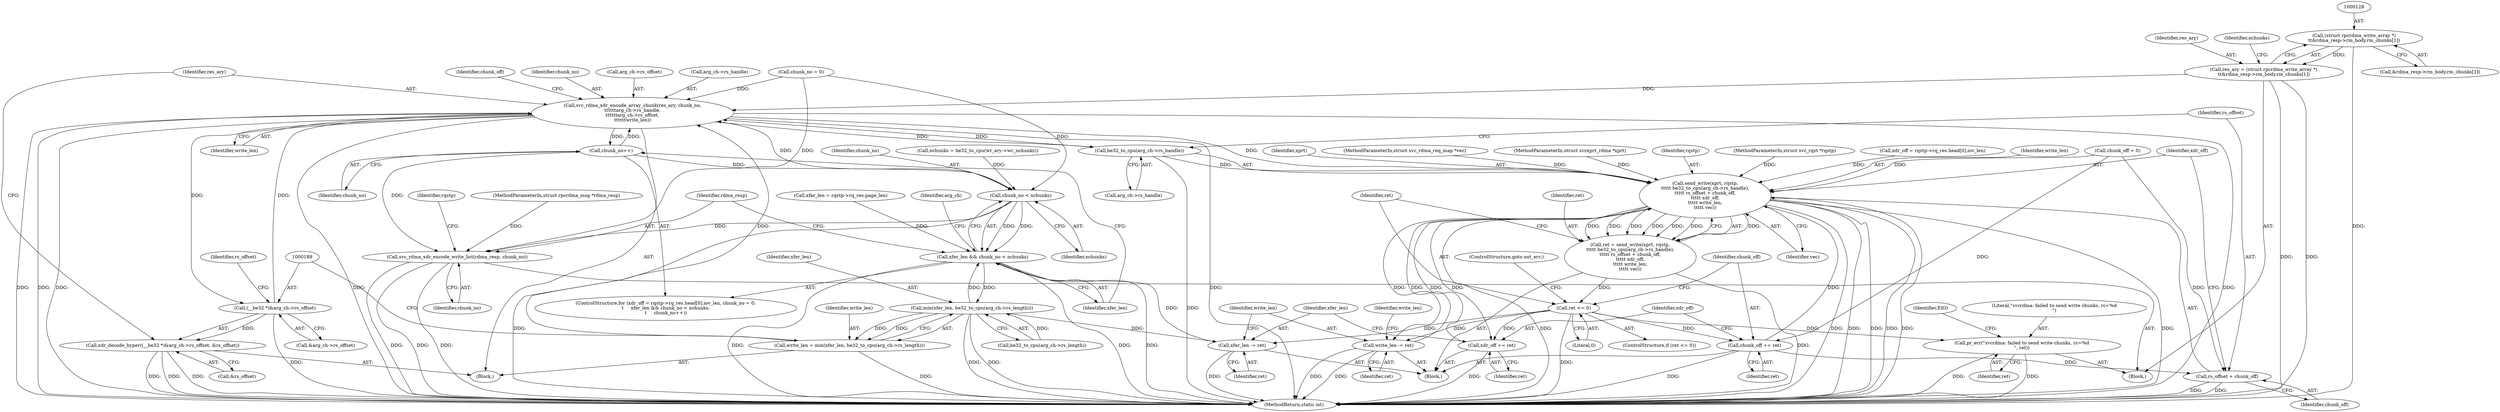 digraph "1_linux_c70422f760c120480fee4de6c38804c72aa26bc1_35@array" {
"1000127" [label="(Call,(struct rpcrdma_write_array *)\n\t\t&rdma_resp->rm_body.rm_chunks[1])"];
"1000125" [label="(Call,res_ary = (struct rpcrdma_write_array *)\n\t\t&rdma_resp->rm_body.rm_chunks[1])"];
"1000196" [label="(Call,svc_rdma_xdr_encode_array_chunk(res_ary, chunk_no,\n\t\t\t\t\t\targ_ch->rs_handle,\n\t\t\t\t\t\targ_ch->rs_offset,\n\t\t\t\t\t\twrite_len))"];
"1000164" [label="(Call,chunk_no++)"];
"1000161" [label="(Call,chunk_no < nchunks)"];
"1000159" [label="(Call,xfer_len && chunk_no < nchunks)"];
"1000181" [label="(Call,min(xfer_len, be32_to_cpu(arg_ch->rs_length)))"];
"1000179" [label="(Call,write_len = min(xfer_len, be32_to_cpu(arg_ch->rs_length)))"];
"1000238" [label="(Call,xfer_len -= ret)"];
"1000244" [label="(Call,svc_rdma_xdr_encode_write_list(rdma_resp, chunk_no))"];
"1000188" [label="(Call,(__be32 *)&arg_ch->rs_offset)"];
"1000187" [label="(Call,xdr_decode_hyper((__be32 *)&arg_ch->rs_offset, &rs_offset))"];
"1000217" [label="(Call,be32_to_cpu(arg_ch->rs_handle))"];
"1000214" [label="(Call,send_write(xprt, rqstp,\n\t\t\t\t\t be32_to_cpu(arg_ch->rs_handle),\n\t\t\t\t\t rs_offset + chunk_off,\n\t\t\t\t\t xdr_off,\n\t\t\t\t\t write_len,\n\t\t\t\t\t vec))"];
"1000212" [label="(Call,ret = send_write(xprt, rqstp,\n\t\t\t\t\t be32_to_cpu(arg_ch->rs_handle),\n\t\t\t\t\t rs_offset + chunk_off,\n\t\t\t\t\t xdr_off,\n\t\t\t\t\t write_len,\n\t\t\t\t\t vec))"];
"1000228" [label="(Call,ret <= 0)"];
"1000232" [label="(Call,chunk_off += ret)"];
"1000221" [label="(Call,rs_offset + chunk_off)"];
"1000235" [label="(Call,xdr_off += ret)"];
"1000241" [label="(Call,write_len -= ret)"];
"1000254" [label="(Call,pr_err(\"svcrdma: failed to send write chunks, rc=%d\n\", ret))"];
"1000108" [label="(MethodParameterIn,struct svc_rdma_req_map *vec)"];
"1000109" [label="(Block,)"];
"1000199" [label="(Call,arg_ch->rs_handle)"];
"1000235" [label="(Call,xdr_off += ret)"];
"1000243" [label="(Identifier,ret)"];
"1000197" [label="(Identifier,res_ary)"];
"1000180" [label="(Identifier,write_len)"];
"1000127" [label="(Call,(struct rpcrdma_write_array *)\n\t\t&rdma_resp->rm_body.rm_chunks[1])"];
"1000207" [label="(Identifier,chunk_off)"];
"1000230" [label="(Literal,0)"];
"1000254" [label="(Call,pr_err(\"svcrdma: failed to send write chunks, rc=%d\n\", ret))"];
"1000137" [label="(Call,nchunks = be32_to_cpu(wr_ary->wc_nchunks))"];
"1000187" [label="(Call,xdr_decode_hyper((__be32 *)&arg_ch->rs_offset, &rs_offset))"];
"1000161" [label="(Call,chunk_no < nchunks)"];
"1000218" [label="(Call,arg_ch->rs_handle)"];
"1000162" [label="(Identifier,chunk_no)"];
"1000104" [label="(MethodParameterIn,struct svcxprt_rdma *xprt)"];
"1000188" [label="(Call,(__be32 *)&arg_ch->rs_offset)"];
"1000226" [label="(Identifier,vec)"];
"1000206" [label="(Call,chunk_off = 0)"];
"1000125" [label="(Call,res_ary = (struct rpcrdma_write_array *)\n\t\t&rdma_resp->rm_body.rm_chunks[1])"];
"1000182" [label="(Identifier,xfer_len)"];
"1000179" [label="(Call,write_len = min(xfer_len, be32_to_cpu(arg_ch->rs_length)))"];
"1000232" [label="(Call,chunk_off += ret)"];
"1000212" [label="(Call,ret = send_write(xprt, rqstp,\n\t\t\t\t\t be32_to_cpu(arg_ch->rs_handle),\n\t\t\t\t\t rs_offset + chunk_off,\n\t\t\t\t\t xdr_off,\n\t\t\t\t\t write_len,\n\t\t\t\t\t vec))"];
"1000205" [label="(Identifier,write_len)"];
"1000256" [label="(Identifier,ret)"];
"1000236" [label="(Identifier,xdr_off)"];
"1000255" [label="(Literal,\"svcrdma: failed to send write chunks, rc=%d\n\")"];
"1000227" [label="(ControlStructure,if (ret <= 0))"];
"1000216" [label="(Identifier,rqstp)"];
"1000159" [label="(Call,xfer_len && chunk_no < nchunks)"];
"1000165" [label="(Identifier,chunk_no)"];
"1000246" [label="(Identifier,chunk_no)"];
"1000238" [label="(Call,xfer_len -= ret)"];
"1000224" [label="(Identifier,xdr_off)"];
"1000222" [label="(Identifier,rs_offset)"];
"1000231" [label="(ControlStructure,goto out_err;)"];
"1000217" [label="(Call,be32_to_cpu(arg_ch->rs_handle))"];
"1000259" [label="(Identifier,EIO)"];
"1000234" [label="(Identifier,ret)"];
"1000164" [label="(Call,chunk_no++)"];
"1000143" [label="(ControlStructure,for (xdr_off = rqstp->rq_res.head[0].iov_len, chunk_no = 0;\n\t     xfer_len && chunk_no < nchunks;\n\t     chunk_no++))"];
"1000160" [label="(Identifier,xfer_len)"];
"1000126" [label="(Identifier,res_ary)"];
"1000244" [label="(Call,svc_rdma_xdr_encode_write_list(rdma_resp, chunk_no))"];
"1000106" [label="(MethodParameterIn,struct rpcrdma_msg *rdma_resp)"];
"1000221" [label="(Call,rs_offset + chunk_off)"];
"1000237" [label="(Identifier,ret)"];
"1000166" [label="(Block,)"];
"1000240" [label="(Identifier,ret)"];
"1000129" [label="(Call,&rdma_resp->rm_body.rm_chunks[1])"];
"1000190" [label="(Call,&arg_ch->rs_offset)"];
"1000156" [label="(Call,chunk_no = 0)"];
"1000211" [label="(Block,)"];
"1000241" [label="(Call,write_len -= ret)"];
"1000198" [label="(Identifier,chunk_no)"];
"1000239" [label="(Identifier,xfer_len)"];
"1000183" [label="(Call,be32_to_cpu(arg_ch->rs_length))"];
"1000195" [label="(Identifier,rs_offset)"];
"1000210" [label="(Identifier,write_len)"];
"1000107" [label="(MethodParameterIn,struct svc_rqst *rqstp)"];
"1000214" [label="(Call,send_write(xprt, rqstp,\n\t\t\t\t\t be32_to_cpu(arg_ch->rs_handle),\n\t\t\t\t\t rs_offset + chunk_off,\n\t\t\t\t\t xdr_off,\n\t\t\t\t\t write_len,\n\t\t\t\t\t vec))"];
"1000233" [label="(Identifier,chunk_off)"];
"1000202" [label="(Call,arg_ch->rs_offset)"];
"1000111" [label="(Call,xfer_len = rqstp->rq_res.page_len)"];
"1000138" [label="(Identifier,nchunks)"];
"1000170" [label="(Identifier,arg_ch)"];
"1000145" [label="(Call,xdr_off = rqstp->rq_res.head[0].iov_len)"];
"1000163" [label="(Identifier,nchunks)"];
"1000223" [label="(Identifier,chunk_off)"];
"1000242" [label="(Identifier,write_len)"];
"1000194" [label="(Call,&rs_offset)"];
"1000196" [label="(Call,svc_rdma_xdr_encode_array_chunk(res_ary, chunk_no,\n\t\t\t\t\t\targ_ch->rs_handle,\n\t\t\t\t\t\targ_ch->rs_offset,\n\t\t\t\t\t\twrite_len))"];
"1000225" [label="(Identifier,write_len)"];
"1000213" [label="(Identifier,ret)"];
"1000260" [label="(MethodReturn,static int)"];
"1000228" [label="(Call,ret <= 0)"];
"1000181" [label="(Call,min(xfer_len, be32_to_cpu(arg_ch->rs_length)))"];
"1000245" [label="(Identifier,rdma_resp)"];
"1000250" [label="(Identifier,rqstp)"];
"1000215" [label="(Identifier,xprt)"];
"1000229" [label="(Identifier,ret)"];
"1000127" -> "1000125"  [label="AST: "];
"1000127" -> "1000129"  [label="CFG: "];
"1000128" -> "1000127"  [label="AST: "];
"1000129" -> "1000127"  [label="AST: "];
"1000125" -> "1000127"  [label="CFG: "];
"1000127" -> "1000260"  [label="DDG: "];
"1000127" -> "1000125"  [label="DDG: "];
"1000125" -> "1000109"  [label="AST: "];
"1000126" -> "1000125"  [label="AST: "];
"1000138" -> "1000125"  [label="CFG: "];
"1000125" -> "1000260"  [label="DDG: "];
"1000125" -> "1000260"  [label="DDG: "];
"1000125" -> "1000196"  [label="DDG: "];
"1000196" -> "1000166"  [label="AST: "];
"1000196" -> "1000205"  [label="CFG: "];
"1000197" -> "1000196"  [label="AST: "];
"1000198" -> "1000196"  [label="AST: "];
"1000199" -> "1000196"  [label="AST: "];
"1000202" -> "1000196"  [label="AST: "];
"1000205" -> "1000196"  [label="AST: "];
"1000207" -> "1000196"  [label="CFG: "];
"1000196" -> "1000260"  [label="DDG: "];
"1000196" -> "1000260"  [label="DDG: "];
"1000196" -> "1000260"  [label="DDG: "];
"1000196" -> "1000260"  [label="DDG: "];
"1000196" -> "1000260"  [label="DDG: "];
"1000196" -> "1000260"  [label="DDG: "];
"1000196" -> "1000164"  [label="DDG: "];
"1000196" -> "1000188"  [label="DDG: "];
"1000156" -> "1000196"  [label="DDG: "];
"1000161" -> "1000196"  [label="DDG: "];
"1000164" -> "1000196"  [label="DDG: "];
"1000217" -> "1000196"  [label="DDG: "];
"1000188" -> "1000196"  [label="DDG: "];
"1000179" -> "1000196"  [label="DDG: "];
"1000196" -> "1000217"  [label="DDG: "];
"1000196" -> "1000214"  [label="DDG: "];
"1000164" -> "1000143"  [label="AST: "];
"1000164" -> "1000165"  [label="CFG: "];
"1000165" -> "1000164"  [label="AST: "];
"1000160" -> "1000164"  [label="CFG: "];
"1000164" -> "1000161"  [label="DDG: "];
"1000164" -> "1000244"  [label="DDG: "];
"1000161" -> "1000159"  [label="AST: "];
"1000161" -> "1000163"  [label="CFG: "];
"1000162" -> "1000161"  [label="AST: "];
"1000163" -> "1000161"  [label="AST: "];
"1000159" -> "1000161"  [label="CFG: "];
"1000161" -> "1000260"  [label="DDG: "];
"1000161" -> "1000159"  [label="DDG: "];
"1000161" -> "1000159"  [label="DDG: "];
"1000156" -> "1000161"  [label="DDG: "];
"1000137" -> "1000161"  [label="DDG: "];
"1000161" -> "1000244"  [label="DDG: "];
"1000159" -> "1000143"  [label="AST: "];
"1000159" -> "1000160"  [label="CFG: "];
"1000160" -> "1000159"  [label="AST: "];
"1000170" -> "1000159"  [label="CFG: "];
"1000245" -> "1000159"  [label="CFG: "];
"1000159" -> "1000260"  [label="DDG: "];
"1000159" -> "1000260"  [label="DDG: "];
"1000159" -> "1000260"  [label="DDG: "];
"1000181" -> "1000159"  [label="DDG: "];
"1000238" -> "1000159"  [label="DDG: "];
"1000111" -> "1000159"  [label="DDG: "];
"1000159" -> "1000181"  [label="DDG: "];
"1000181" -> "1000179"  [label="AST: "];
"1000181" -> "1000183"  [label="CFG: "];
"1000182" -> "1000181"  [label="AST: "];
"1000183" -> "1000181"  [label="AST: "];
"1000179" -> "1000181"  [label="CFG: "];
"1000181" -> "1000260"  [label="DDG: "];
"1000181" -> "1000260"  [label="DDG: "];
"1000181" -> "1000179"  [label="DDG: "];
"1000181" -> "1000179"  [label="DDG: "];
"1000183" -> "1000181"  [label="DDG: "];
"1000181" -> "1000238"  [label="DDG: "];
"1000179" -> "1000166"  [label="AST: "];
"1000180" -> "1000179"  [label="AST: "];
"1000189" -> "1000179"  [label="CFG: "];
"1000179" -> "1000260"  [label="DDG: "];
"1000238" -> "1000211"  [label="AST: "];
"1000238" -> "1000240"  [label="CFG: "];
"1000239" -> "1000238"  [label="AST: "];
"1000240" -> "1000238"  [label="AST: "];
"1000242" -> "1000238"  [label="CFG: "];
"1000238" -> "1000260"  [label="DDG: "];
"1000228" -> "1000238"  [label="DDG: "];
"1000244" -> "1000109"  [label="AST: "];
"1000244" -> "1000246"  [label="CFG: "];
"1000245" -> "1000244"  [label="AST: "];
"1000246" -> "1000244"  [label="AST: "];
"1000250" -> "1000244"  [label="CFG: "];
"1000244" -> "1000260"  [label="DDG: "];
"1000244" -> "1000260"  [label="DDG: "];
"1000244" -> "1000260"  [label="DDG: "];
"1000106" -> "1000244"  [label="DDG: "];
"1000156" -> "1000244"  [label="DDG: "];
"1000188" -> "1000187"  [label="AST: "];
"1000188" -> "1000190"  [label="CFG: "];
"1000189" -> "1000188"  [label="AST: "];
"1000190" -> "1000188"  [label="AST: "];
"1000195" -> "1000188"  [label="CFG: "];
"1000188" -> "1000260"  [label="DDG: "];
"1000188" -> "1000187"  [label="DDG: "];
"1000187" -> "1000166"  [label="AST: "];
"1000187" -> "1000194"  [label="CFG: "];
"1000194" -> "1000187"  [label="AST: "];
"1000197" -> "1000187"  [label="CFG: "];
"1000187" -> "1000260"  [label="DDG: "];
"1000187" -> "1000260"  [label="DDG: "];
"1000187" -> "1000260"  [label="DDG: "];
"1000217" -> "1000214"  [label="AST: "];
"1000217" -> "1000218"  [label="CFG: "];
"1000218" -> "1000217"  [label="AST: "];
"1000222" -> "1000217"  [label="CFG: "];
"1000217" -> "1000260"  [label="DDG: "];
"1000217" -> "1000214"  [label="DDG: "];
"1000214" -> "1000212"  [label="AST: "];
"1000214" -> "1000226"  [label="CFG: "];
"1000215" -> "1000214"  [label="AST: "];
"1000216" -> "1000214"  [label="AST: "];
"1000221" -> "1000214"  [label="AST: "];
"1000224" -> "1000214"  [label="AST: "];
"1000225" -> "1000214"  [label="AST: "];
"1000226" -> "1000214"  [label="AST: "];
"1000212" -> "1000214"  [label="CFG: "];
"1000214" -> "1000260"  [label="DDG: "];
"1000214" -> "1000260"  [label="DDG: "];
"1000214" -> "1000260"  [label="DDG: "];
"1000214" -> "1000260"  [label="DDG: "];
"1000214" -> "1000260"  [label="DDG: "];
"1000214" -> "1000260"  [label="DDG: "];
"1000214" -> "1000260"  [label="DDG: "];
"1000214" -> "1000212"  [label="DDG: "];
"1000214" -> "1000212"  [label="DDG: "];
"1000214" -> "1000212"  [label="DDG: "];
"1000214" -> "1000212"  [label="DDG: "];
"1000214" -> "1000212"  [label="DDG: "];
"1000214" -> "1000212"  [label="DDG: "];
"1000214" -> "1000212"  [label="DDG: "];
"1000104" -> "1000214"  [label="DDG: "];
"1000107" -> "1000214"  [label="DDG: "];
"1000232" -> "1000214"  [label="DDG: "];
"1000206" -> "1000214"  [label="DDG: "];
"1000235" -> "1000214"  [label="DDG: "];
"1000145" -> "1000214"  [label="DDG: "];
"1000241" -> "1000214"  [label="DDG: "];
"1000108" -> "1000214"  [label="DDG: "];
"1000214" -> "1000235"  [label="DDG: "];
"1000214" -> "1000241"  [label="DDG: "];
"1000212" -> "1000211"  [label="AST: "];
"1000213" -> "1000212"  [label="AST: "];
"1000229" -> "1000212"  [label="CFG: "];
"1000212" -> "1000260"  [label="DDG: "];
"1000212" -> "1000228"  [label="DDG: "];
"1000228" -> "1000227"  [label="AST: "];
"1000228" -> "1000230"  [label="CFG: "];
"1000229" -> "1000228"  [label="AST: "];
"1000230" -> "1000228"  [label="AST: "];
"1000231" -> "1000228"  [label="CFG: "];
"1000233" -> "1000228"  [label="CFG: "];
"1000228" -> "1000260"  [label="DDG: "];
"1000228" -> "1000232"  [label="DDG: "];
"1000228" -> "1000235"  [label="DDG: "];
"1000228" -> "1000241"  [label="DDG: "];
"1000228" -> "1000254"  [label="DDG: "];
"1000232" -> "1000211"  [label="AST: "];
"1000232" -> "1000234"  [label="CFG: "];
"1000233" -> "1000232"  [label="AST: "];
"1000234" -> "1000232"  [label="AST: "];
"1000236" -> "1000232"  [label="CFG: "];
"1000232" -> "1000260"  [label="DDG: "];
"1000232" -> "1000221"  [label="DDG: "];
"1000206" -> "1000232"  [label="DDG: "];
"1000221" -> "1000223"  [label="CFG: "];
"1000222" -> "1000221"  [label="AST: "];
"1000223" -> "1000221"  [label="AST: "];
"1000224" -> "1000221"  [label="CFG: "];
"1000221" -> "1000260"  [label="DDG: "];
"1000221" -> "1000260"  [label="DDG: "];
"1000206" -> "1000221"  [label="DDG: "];
"1000235" -> "1000211"  [label="AST: "];
"1000235" -> "1000237"  [label="CFG: "];
"1000236" -> "1000235"  [label="AST: "];
"1000237" -> "1000235"  [label="AST: "];
"1000239" -> "1000235"  [label="CFG: "];
"1000235" -> "1000260"  [label="DDG: "];
"1000241" -> "1000211"  [label="AST: "];
"1000241" -> "1000243"  [label="CFG: "];
"1000242" -> "1000241"  [label="AST: "];
"1000243" -> "1000241"  [label="AST: "];
"1000210" -> "1000241"  [label="CFG: "];
"1000241" -> "1000260"  [label="DDG: "];
"1000241" -> "1000260"  [label="DDG: "];
"1000254" -> "1000109"  [label="AST: "];
"1000254" -> "1000256"  [label="CFG: "];
"1000255" -> "1000254"  [label="AST: "];
"1000256" -> "1000254"  [label="AST: "];
"1000259" -> "1000254"  [label="CFG: "];
"1000254" -> "1000260"  [label="DDG: "];
"1000254" -> "1000260"  [label="DDG: "];
}

